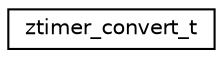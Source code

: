 digraph "Graphical Class Hierarchy"
{
 // LATEX_PDF_SIZE
  edge [fontname="Helvetica",fontsize="10",labelfontname="Helvetica",labelfontsize="10"];
  node [fontname="Helvetica",fontsize="10",shape=record];
  rankdir="LR";
  Node0 [label="ztimer_convert_t",height=0.2,width=0.4,color="black", fillcolor="white", style="filled",URL="$structztimer__convert__t.html",tooltip="base type for ztimer convert modules"];
}
